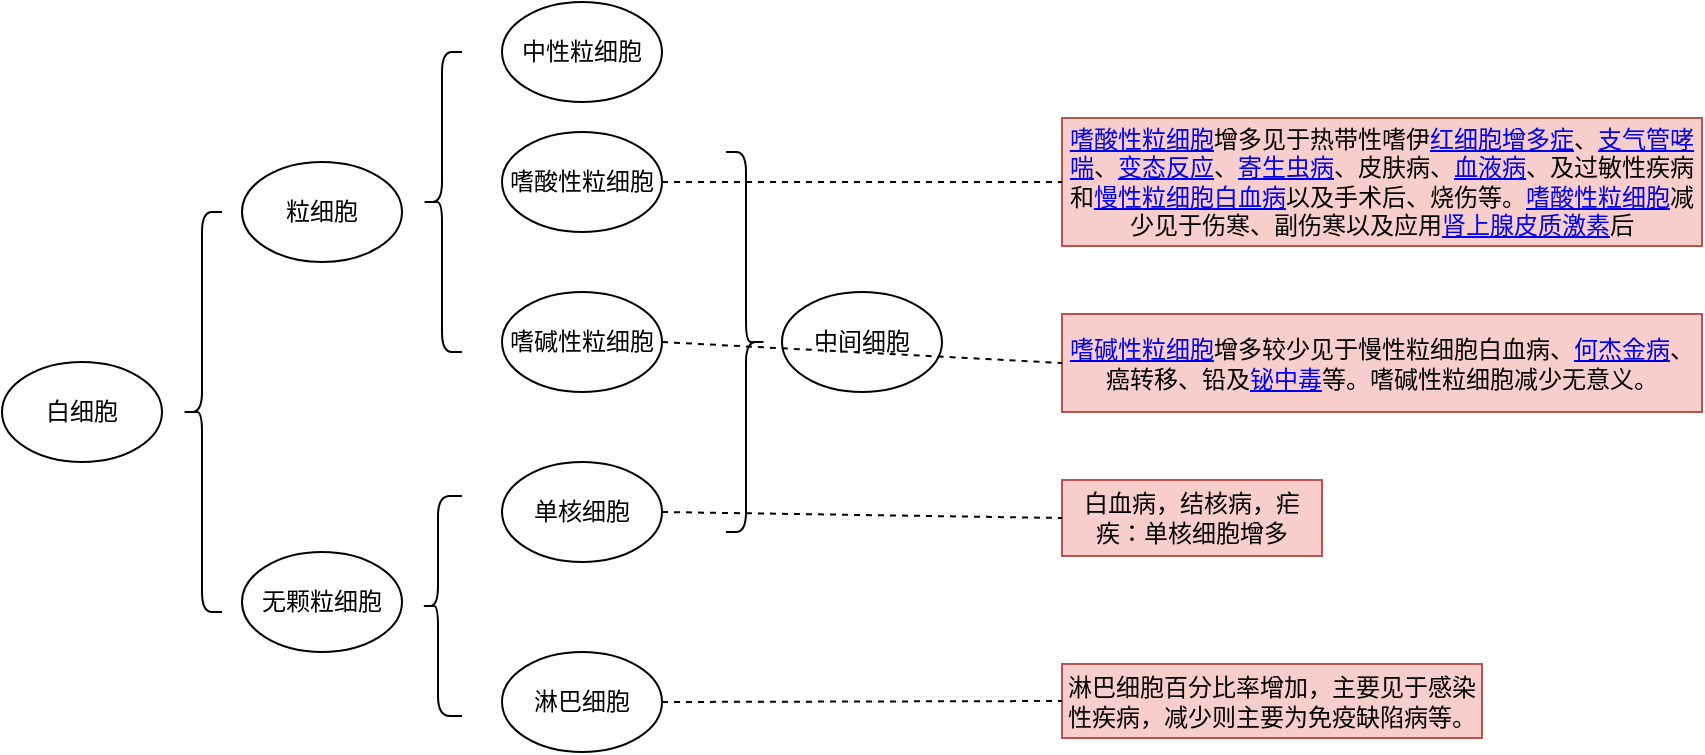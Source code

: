 <mxfile version="10.8.8" type="github"><diagram id="0BJh0TJwJuw2dSTNsCp6" name="Page-1"><mxGraphModel dx="918" dy="593" grid="1" gridSize="10" guides="1" tooltips="1" connect="1" arrows="1" fold="1" page="1" pageScale="1" pageWidth="827" pageHeight="1169" math="0" shadow="0"><root><mxCell id="0"/><mxCell id="1" parent="0"/><mxCell id="dm3yWKFuV2QbHP_AtAVy-1" value="" style="shape=curlyBracket;whiteSpace=wrap;html=1;rounded=1;" parent="1" vertex="1"><mxGeometry x="240" y="140" width="20" height="200" as="geometry"/></mxCell><mxCell id="dm3yWKFuV2QbHP_AtAVy-2" value="白细胞" style="ellipse;whiteSpace=wrap;html=1;" parent="1" vertex="1"><mxGeometry x="150" y="215" width="80" height="50" as="geometry"/></mxCell><mxCell id="dm3yWKFuV2QbHP_AtAVy-3" value="粒细胞" style="ellipse;whiteSpace=wrap;html=1;" parent="1" vertex="1"><mxGeometry x="270" y="115" width="80" height="50" as="geometry"/></mxCell><mxCell id="dm3yWKFuV2QbHP_AtAVy-4" value="无颗粒细胞" style="ellipse;whiteSpace=wrap;html=1;" parent="1" vertex="1"><mxGeometry x="270" y="310" width="80" height="50" as="geometry"/></mxCell><mxCell id="dm3yWKFuV2QbHP_AtAVy-5" value="" style="shape=curlyBracket;whiteSpace=wrap;html=1;rounded=1;" parent="1" vertex="1"><mxGeometry x="360" y="60" width="20" height="150" as="geometry"/></mxCell><mxCell id="dm3yWKFuV2QbHP_AtAVy-6" value="嗜碱性粒细胞" style="ellipse;whiteSpace=wrap;html=1;" parent="1" vertex="1"><mxGeometry x="400" y="180" width="80" height="50" as="geometry"/></mxCell><mxCell id="dm3yWKFuV2QbHP_AtAVy-7" value="嗜酸性粒细胞" style="ellipse;whiteSpace=wrap;html=1;" parent="1" vertex="1"><mxGeometry x="400" y="100" width="80" height="50" as="geometry"/></mxCell><mxCell id="dm3yWKFuV2QbHP_AtAVy-8" value="中性粒细胞" style="ellipse;whiteSpace=wrap;html=1;" parent="1" vertex="1"><mxGeometry x="400" y="35" width="80" height="50" as="geometry"/></mxCell><mxCell id="dm3yWKFuV2QbHP_AtAVy-9" value="" style="shape=curlyBracket;whiteSpace=wrap;html=1;rounded=1;size=0.4;" parent="1" vertex="1"><mxGeometry x="360" y="282" width="20" height="110" as="geometry"/></mxCell><mxCell id="dm3yWKFuV2QbHP_AtAVy-10" value="单核细胞" style="ellipse;whiteSpace=wrap;html=1;" parent="1" vertex="1"><mxGeometry x="400" y="265" width="80" height="50" as="geometry"/></mxCell><mxCell id="dm3yWKFuV2QbHP_AtAVy-11" value="淋巴细胞" style="ellipse;whiteSpace=wrap;html=1;" parent="1" vertex="1"><mxGeometry x="400" y="360" width="80" height="50" as="geometry"/></mxCell><mxCell id="BwE4lqmjiWgee9doRMxI-2" value="" style="shape=curlyBracket;whiteSpace=wrap;html=1;rounded=1;direction=west;" vertex="1" parent="1"><mxGeometry x="512" y="110" width="20" height="190" as="geometry"/></mxCell><mxCell id="BwE4lqmjiWgee9doRMxI-4" value="中间细胞" style="ellipse;whiteSpace=wrap;html=1;" vertex="1" parent="1"><mxGeometry x="540" y="180" width="80" height="50" as="geometry"/></mxCell><mxCell id="BwE4lqmjiWgee9doRMxI-5" value="白血病，结核病，疟疾：单核细胞增多" style="text;html=1;strokeColor=#b85450;fillColor=#f8cecc;align=center;verticalAlign=middle;whiteSpace=wrap;rounded=0;" vertex="1" parent="1"><mxGeometry x="680" y="274" width="130" height="38" as="geometry"/></mxCell><mxCell id="BwE4lqmjiWgee9doRMxI-6" value="" style="endArrow=none;dashed=1;html=1;entryX=0;entryY=0.5;entryDx=0;entryDy=0;exitX=1;exitY=0.5;exitDx=0;exitDy=0;" edge="1" parent="1" source="dm3yWKFuV2QbHP_AtAVy-10" target="BwE4lqmjiWgee9doRMxI-5"><mxGeometry width="50" height="50" relative="1" as="geometry"><mxPoint x="580" y="330" as="sourcePoint"/><mxPoint x="630" y="280" as="targetPoint"/></mxGeometry></mxCell><mxCell id="BwE4lqmjiWgee9doRMxI-7" value="&lt;a target=&quot;_blank&quot; href=&quot;https://baike.baidu.com/item/%E5%97%9C%E9%85%B8%E6%80%A7%E7%B2%92%E7%BB%86%E8%83%9E/10106702&quot;&gt;&lt;span&gt;嗜酸性粒&lt;/span&gt;&lt;span&gt;细胞&lt;/span&gt;&lt;/a&gt;&lt;span&gt;增多&lt;/span&gt;&lt;span&gt;见于热带性嗜伊&lt;/span&gt;&lt;a target=&quot;_blank&quot; href=&quot;https://baike.baidu.com/item/%E7%BA%A2%E7%BB%86%E8%83%9E%E5%A2%9E%E5%A4%9A%E7%97%87&quot;&gt;红细胞增多症&lt;/a&gt;&lt;span&gt;、&lt;/span&gt;&lt;a target=&quot;_blank&quot; href=&quot;https://baike.baidu.com/item/%E6%94%AF%E6%B0%94%E7%AE%A1%E5%93%AE%E5%96%98&quot;&gt;支气管哮喘&lt;/a&gt;&lt;span&gt;、&lt;/span&gt;&lt;a target=&quot;_blank&quot; href=&quot;https://baike.baidu.com/item/%E5%8F%98%E6%80%81%E5%8F%8D%E5%BA%94&quot;&gt;变态反应&lt;/a&gt;&lt;span&gt;、&lt;/span&gt;&lt;a target=&quot;_blank&quot; href=&quot;https://baike.baidu.com/item/%E5%AF%84%E7%94%9F%E8%99%AB%E7%97%85&quot;&gt;寄生虫病&lt;/a&gt;&lt;span&gt;、皮肤病、&lt;/span&gt;&lt;a target=&quot;_blank&quot; href=&quot;https://baike.baidu.com/item/%E8%A1%80%E6%B6%B2%E7%97%85&quot;&gt;血液病&lt;/a&gt;&lt;span&gt;、及过敏性疾病和&lt;/span&gt;&lt;a target=&quot;_blank&quot; href=&quot;https://baike.baidu.com/item/%E6%85%A2%E6%80%A7%E7%B2%92%E7%BB%86%E8%83%9E%E7%99%BD%E8%A1%80%E7%97%85&quot;&gt;慢性粒细胞白血病&lt;/a&gt;&lt;span&gt;以及手术后、烧伤等。&lt;/span&gt;&lt;a target=&quot;_blank&quot; href=&quot;https://baike.baidu.com/item/%E5%97%9C%E9%85%B8%E6%80%A7%E7%B2%92%E7%BB%86%E8%83%9E&quot;&gt;嗜酸性粒细胞&lt;/a&gt;&lt;span&gt;减少见于伤寒、副伤寒以及应用&lt;/span&gt;&lt;a target=&quot;_blank&quot; href=&quot;https://baike.baidu.com/item/%E8%82%BE%E4%B8%8A%E8%85%BA%E7%9A%AE%E8%B4%A8%E6%BF%80%E7%B4%A0&quot;&gt;肾上腺皮质激素&lt;/a&gt;&lt;span&gt;后&lt;/span&gt;" style="text;html=1;strokeColor=#b85450;fillColor=#f8cecc;align=center;verticalAlign=middle;whiteSpace=wrap;rounded=0;" vertex="1" parent="1"><mxGeometry x="680" y="93" width="320" height="64" as="geometry"/></mxCell><mxCell id="BwE4lqmjiWgee9doRMxI-9" value="" style="endArrow=none;dashed=1;html=1;entryX=0;entryY=0.5;entryDx=0;entryDy=0;exitX=1;exitY=0.5;exitDx=0;exitDy=0;" edge="1" parent="1" source="dm3yWKFuV2QbHP_AtAVy-7" target="BwE4lqmjiWgee9doRMxI-7"><mxGeometry width="50" height="50" relative="1" as="geometry"><mxPoint x="490" y="300" as="sourcePoint"/><mxPoint x="670" y="311" as="targetPoint"/></mxGeometry></mxCell><mxCell id="BwE4lqmjiWgee9doRMxI-10" value="&lt;span&gt;&lt;a target=&quot;_blank&quot; href=&quot;https://baike.baidu.com/item/%E5%97%9C%E7%A2%B1%E6%80%A7%E7%B2%92%E7%BB%86%E8%83%9E&quot;&gt;嗜碱性粒细胞&lt;/a&gt;增多&lt;/span&gt;&lt;span&gt;较少见于慢性粒细胞白血病、&lt;/span&gt;&lt;a target=&quot;_blank&quot; href=&quot;https://baike.baidu.com/item/%E4%BD%95%E6%9D%B0%E9%87%91%E7%97%85&quot;&gt;何杰金病&lt;/a&gt;&lt;span&gt;、癌转移、铅及&lt;/span&gt;&lt;a target=&quot;_blank&quot; href=&quot;https://baike.baidu.com/item/%E9%93%8B%E4%B8%AD%E6%AF%92&quot;&gt;铋中毒&lt;/a&gt;&lt;span&gt;等。嗜碱性粒细胞减少无意义。&lt;/span&gt;" style="text;html=1;strokeColor=#b85450;fillColor=#f8cecc;align=center;verticalAlign=middle;whiteSpace=wrap;rounded=0;" vertex="1" parent="1"><mxGeometry x="680" y="191" width="320" height="49" as="geometry"/></mxCell><mxCell id="BwE4lqmjiWgee9doRMxI-11" value="" style="endArrow=none;dashed=1;html=1;entryX=0;entryY=0.5;entryDx=0;entryDy=0;exitX=1;exitY=0.5;exitDx=0;exitDy=0;" edge="1" parent="1" source="dm3yWKFuV2QbHP_AtAVy-6" target="BwE4lqmjiWgee9doRMxI-10"><mxGeometry width="50" height="50" relative="1" as="geometry"><mxPoint x="490" y="300" as="sourcePoint"/><mxPoint x="690" y="303" as="targetPoint"/></mxGeometry></mxCell><mxCell id="BwE4lqmjiWgee9doRMxI-12" value="淋巴细胞百分比率增加，主要见于感染性疾病，减少则主要为免疫缺陷病等。" style="text;html=1;strokeColor=#b85450;fillColor=#f8cecc;align=center;verticalAlign=middle;whiteSpace=wrap;rounded=0;" vertex="1" parent="1"><mxGeometry x="680" y="366" width="210" height="37" as="geometry"/></mxCell><mxCell id="BwE4lqmjiWgee9doRMxI-13" value="" style="endArrow=none;dashed=1;html=1;entryX=0;entryY=0.5;entryDx=0;entryDy=0;exitX=1;exitY=0.5;exitDx=0;exitDy=0;" edge="1" parent="1" source="dm3yWKFuV2QbHP_AtAVy-11" target="BwE4lqmjiWgee9doRMxI-12"><mxGeometry width="50" height="50" relative="1" as="geometry"><mxPoint x="490" y="300" as="sourcePoint"/><mxPoint x="690" y="303" as="targetPoint"/></mxGeometry></mxCell></root></mxGraphModel></diagram></mxfile>